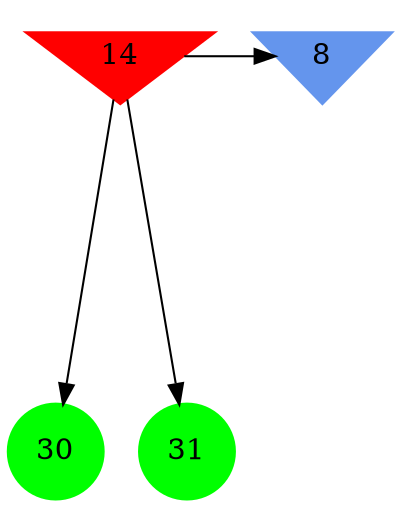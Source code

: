 digraph brain {
	ranksep=2.0;
	8 [shape=invtriangle,style=filled,color=cornflowerblue];
	14 [shape=invtriangle,style=filled,color=red];
	30 [shape=circle,style=filled,color=green];
	31 [shape=circle,style=filled,color=green];
	14	->	31;
	14	->	30;
	14	->	8;
	{ rank=same; 8; 14; }
	{ rank=same; }
	{ rank=same; 30; 31; }
}
